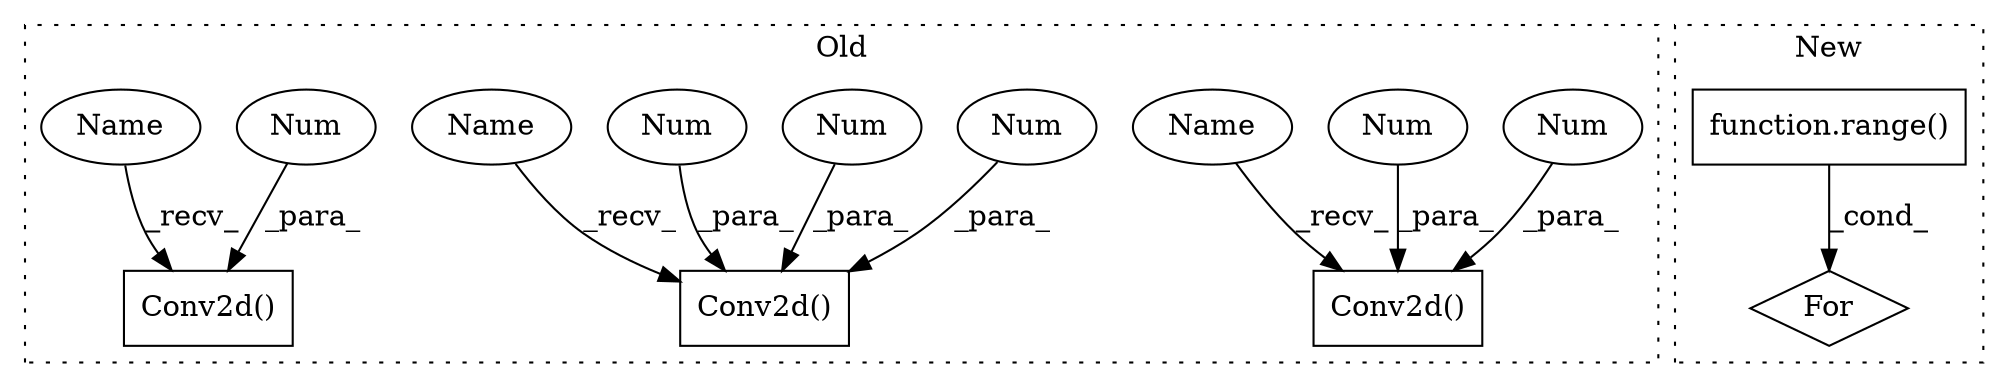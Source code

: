 digraph G {
subgraph cluster0 {
1 [label="Conv2d()" a="75" s="3107,3141" l="10,13" shape="box"];
4 [label="Num" a="76" s="3140" l="1" shape="ellipse"];
5 [label="Num" a="76" s="3137" l="1" shape="ellipse"];
6 [label="Conv2d()" a="75" s="2758,2792" l="10,13" shape="box"];
7 [label="Num" a="76" s="2791" l="1" shape="ellipse"];
8 [label="Num" a="76" s="2785" l="1" shape="ellipse"];
9 [label="Conv2d()" a="75" s="2916,2957" l="10,32" shape="box"];
10 [label="Num" a="76" s="2950" l="1" shape="ellipse"];
11 [label="Num" a="76" s="2788" l="1" shape="ellipse"];
12 [label="Name" a="87" s="2916" l="2" shape="ellipse"];
13 [label="Name" a="87" s="3107" l="2" shape="ellipse"];
14 [label="Name" a="87" s="2758" l="2" shape="ellipse"];
label = "Old";
style="dotted";
}
subgraph cluster1 {
2 [label="For" a="107" s="3277,3294" l="4,15" shape="diamond"];
3 [label="function.range()" a="75" s="3286,3293" l="6,1" shape="box"];
label = "New";
style="dotted";
}
3 -> 2 [label="_cond_"];
4 -> 1 [label="_para_"];
5 -> 1 [label="_para_"];
7 -> 6 [label="_para_"];
8 -> 6 [label="_para_"];
10 -> 9 [label="_para_"];
11 -> 6 [label="_para_"];
12 -> 9 [label="_recv_"];
13 -> 1 [label="_recv_"];
14 -> 6 [label="_recv_"];
}